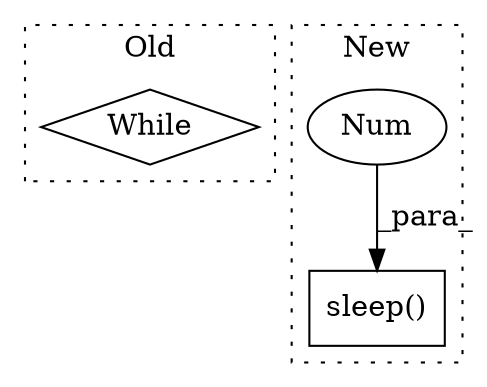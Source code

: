 digraph G {
subgraph cluster0 {
1 [label="While" a="52" s="19606,19627" l="6,14" shape="diamond"];
label = "Old";
style="dotted";
}
subgraph cluster1 {
2 [label="sleep()" a="75" s="19539,19551" l="11,1" shape="box"];
3 [label="Num" a="76" s="19550" l="1" shape="ellipse"];
label = "New";
style="dotted";
}
3 -> 2 [label="_para_"];
}